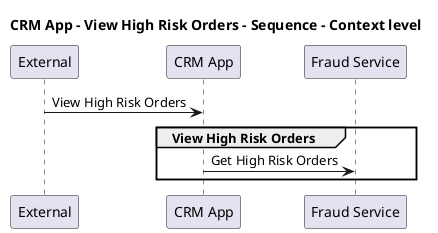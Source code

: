 @startuml

title CRM App - View High Risk Orders - Sequence - Context level

participant "External" as C4InterFlow.SoftwareSystems.ExternalSystem
participant "CRM App" as ECommercePlatform.SoftwareSystems.CRMApp
participant "Fraud Service" as ECommercePlatform.SoftwareSystems.FraudService

C4InterFlow.SoftwareSystems.ExternalSystem -> ECommercePlatform.SoftwareSystems.CRMApp : View High Risk Orders
group View High Risk Orders
ECommercePlatform.SoftwareSystems.CRMApp -> ECommercePlatform.SoftwareSystems.FraudService : Get High Risk Orders
end


@enduml
